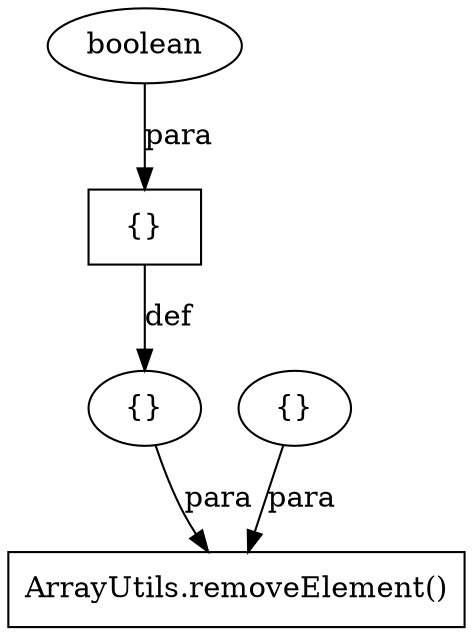 digraph "AUG" {

  1 [ label="ArrayUtils.removeElement()" shape="box" ];
  2 [ label="{}" shape="ellipse" ];
  3 [ label="{}" shape="ellipse" ];
  4 [ label="{}" shape="box" ];
  5 [ label="boolean" shape="ellipse" ];
  3 -> 1 [ label="para" style="solid" ];
  2 -> 1 [ label="para" style="solid" ];
  4 -> 2 [ label="def" style="solid" ];
  5 -> 4 [ label="para" style="solid" ];
}
